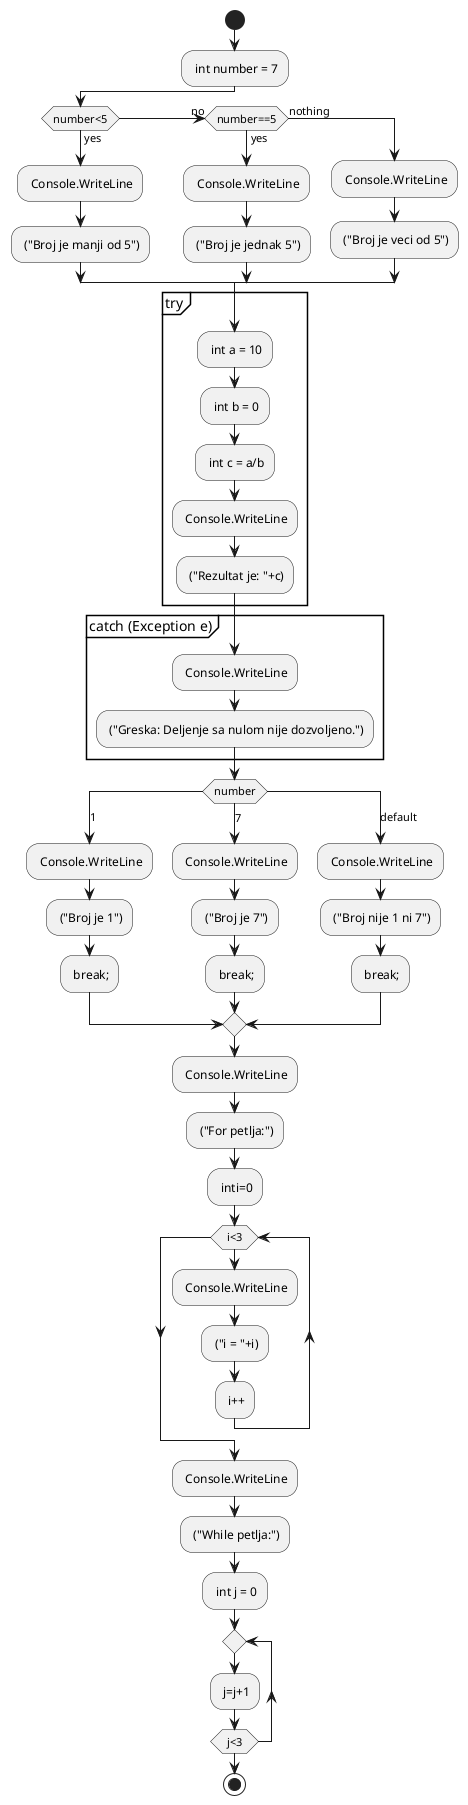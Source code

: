@startuml
start
: int number = 7;
if (number<5) then (yes)
: Console.WriteLine;
: ("Broj je manji od 5");
(no) elseif (number==5) then (yes)
: Console.WriteLine;
: ("Broj je jednak 5");
else (nothing)
: Console.WriteLine;
: ("Broj je veci od 5");
endif
group try
: int a = 10;
: int b = 0;
: int c = a/b;
: Console.WriteLine;
: ("Rezultat je: "+c);
end group
group catch (Exception e)
: Console.WriteLine;
: ("Greska: Deljenje sa nulom nije dozvoljeno.");
end group
switch (number)
case (1)
: Console.WriteLine;
: ("Broj je 1");
: break;;
case (7)
: Console.WriteLine;
: ("Broj je 7");
: break;;
case (default)
: Console.WriteLine;
: ("Broj nije 1 ni 7");
: break;;
endswitch
: Console.WriteLine;
: ("For petlja:");
: inti=0;
while (i<3)
: Console.WriteLine;
: ("i = "+i);
: i++;
endwhile
: Console.WriteLine;
: ("While petlja:");
: int j = 0;
repeat
: j=j+1;
repeat while (j<3)
stop
@enduml